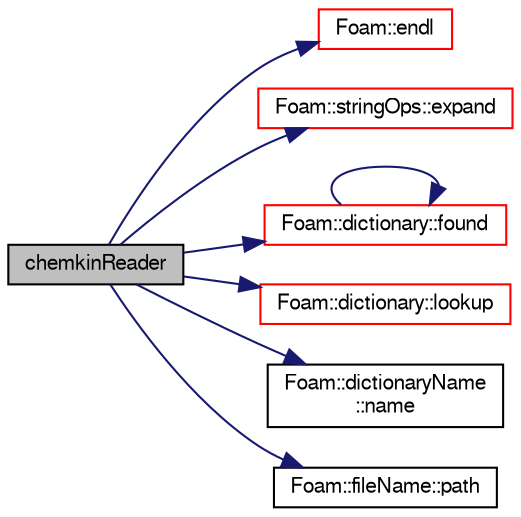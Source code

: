 digraph "chemkinReader"
{
  bgcolor="transparent";
  edge [fontname="FreeSans",fontsize="10",labelfontname="FreeSans",labelfontsize="10"];
  node [fontname="FreeSans",fontsize="10",shape=record];
  rankdir="LR";
  Node2 [label="chemkinReader",height=0.2,width=0.4,color="black", fillcolor="grey75", style="filled", fontcolor="black"];
  Node2 -> Node3 [color="midnightblue",fontsize="10",style="solid",fontname="FreeSans"];
  Node3 [label="Foam::endl",height=0.2,width=0.4,color="red",URL="$a21124.html#a2db8fe02a0d3909e9351bb4275b23ce4",tooltip="Add newline and flush stream. "];
  Node2 -> Node5 [color="midnightblue",fontsize="10",style="solid",fontname="FreeSans"];
  Node5 [label="Foam::stringOps::expand",height=0.2,width=0.4,color="red",URL="$a21166.html#ad71b2438d1f3e1e22ecf86c379cb6c29",tooltip="Expand occurences of variables according to the mapping. "];
  Node2 -> Node9 [color="midnightblue",fontsize="10",style="solid",fontname="FreeSans"];
  Node9 [label="Foam::dictionary::found",height=0.2,width=0.4,color="red",URL="$a26014.html#adcd3d5d43253006ef145e56b43025d28",tooltip="Search dictionary for given keyword. "];
  Node9 -> Node9 [color="midnightblue",fontsize="10",style="solid",fontname="FreeSans"];
  Node2 -> Node11 [color="midnightblue",fontsize="10",style="solid",fontname="FreeSans"];
  Node11 [label="Foam::dictionary::lookup",height=0.2,width=0.4,color="red",URL="$a26014.html#a6a0727fa523e48977e27348663def509",tooltip="Find and return an entry data stream. "];
  Node2 -> Node13 [color="midnightblue",fontsize="10",style="solid",fontname="FreeSans"];
  Node13 [label="Foam::dictionaryName\l::name",height=0.2,width=0.4,color="black",URL="$a26010.html#aba53f1f9c8fadfa65f4099af10df348c",tooltip="Return the dictionary name. "];
  Node2 -> Node302 [color="midnightblue",fontsize="10",style="solid",fontname="FreeSans"];
  Node302 [label="Foam::fileName::path",height=0.2,width=0.4,color="black",URL="$a28234.html#abe7b9078c8e7356c6131b70a8f729372",tooltip="Return directory path name (part before last /) "];
}
